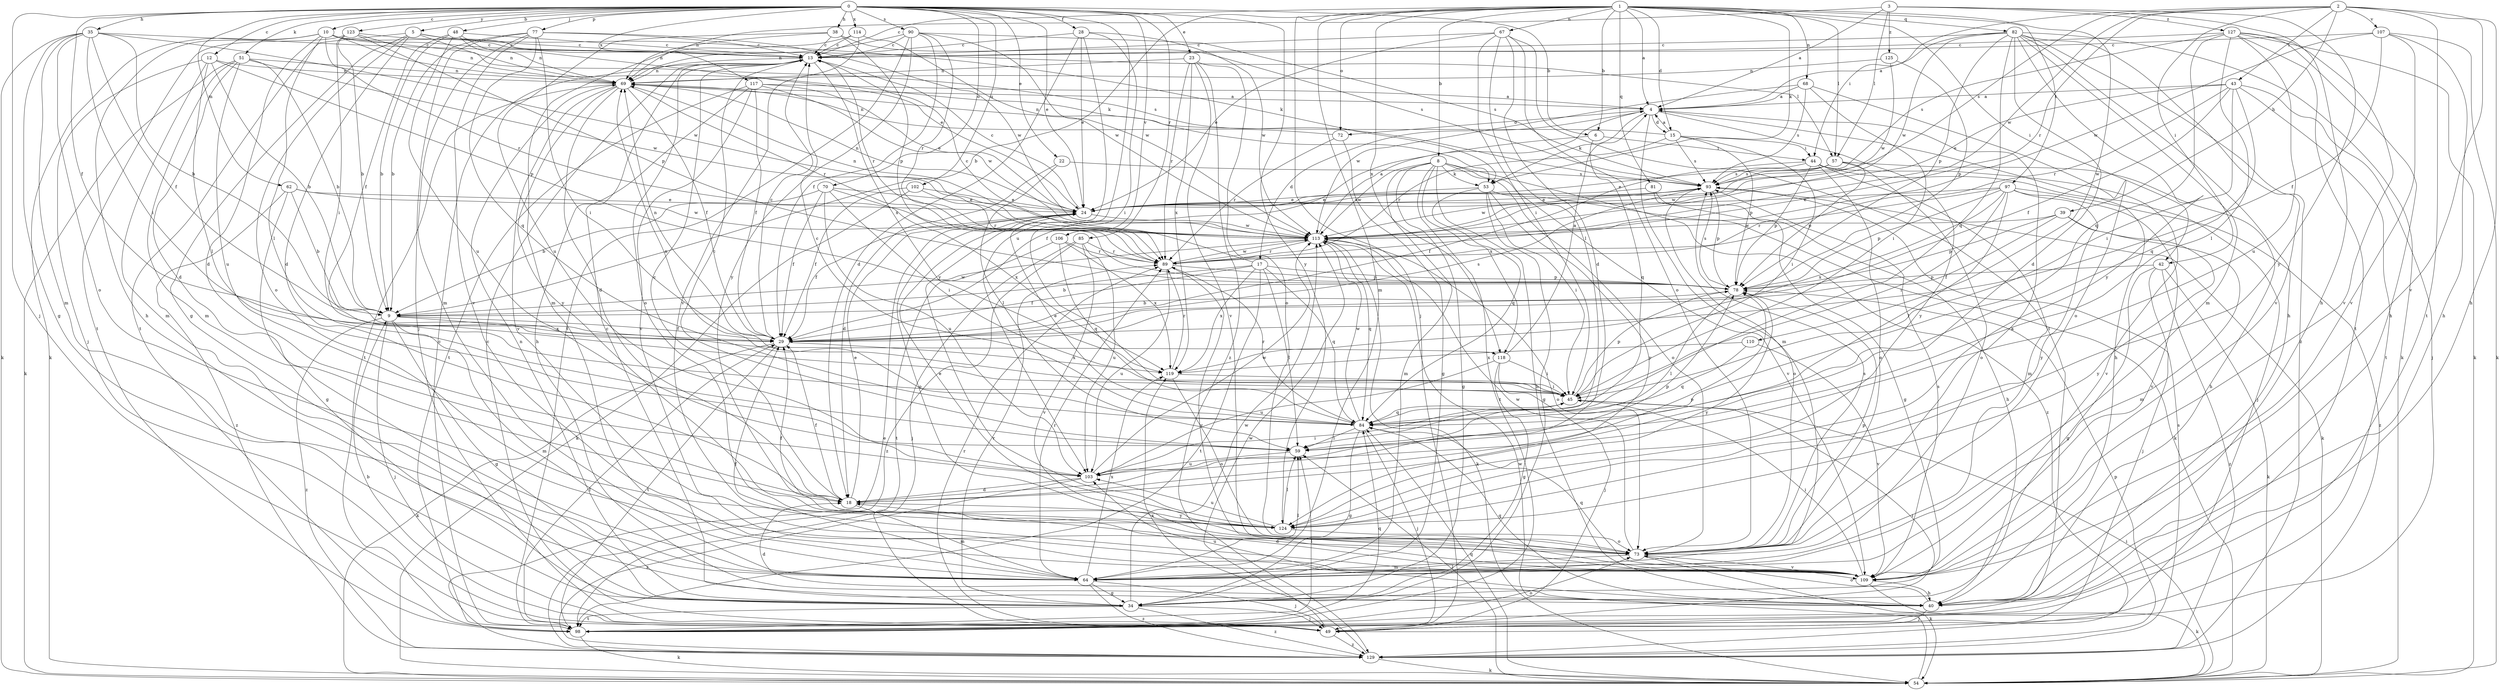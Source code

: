 strict digraph  {
0;
1;
2;
3;
4;
5;
6;
8;
9;
10;
12;
13;
15;
17;
18;
22;
23;
24;
28;
29;
34;
35;
38;
39;
40;
42;
43;
44;
45;
48;
49;
51;
53;
54;
57;
59;
62;
64;
67;
68;
69;
70;
72;
73;
77;
78;
81;
82;
84;
85;
89;
90;
93;
97;
98;
102;
103;
106;
107;
109;
110;
113;
114;
117;
118;
119;
123;
124;
125;
127;
129;
0 -> 5  [label=b];
0 -> 6  [label=b];
0 -> 10  [label=c];
0 -> 12  [label=c];
0 -> 22  [label=e];
0 -> 23  [label=e];
0 -> 24  [label=e];
0 -> 28  [label=f];
0 -> 29  [label=f];
0 -> 35  [label=h];
0 -> 38  [label=h];
0 -> 48  [label=j];
0 -> 49  [label=j];
0 -> 51  [label=k];
0 -> 62  [label=m];
0 -> 70  [label=o];
0 -> 77  [label=p];
0 -> 85  [label=r];
0 -> 90  [label=s];
0 -> 102  [label=u];
0 -> 103  [label=u];
0 -> 106  [label=v];
0 -> 114  [label=x];
0 -> 117  [label=x];
0 -> 123  [label=y];
0 -> 124  [label=y];
1 -> 4  [label=a];
1 -> 6  [label=b];
1 -> 8  [label=b];
1 -> 9  [label=b];
1 -> 13  [label=c];
1 -> 15  [label=d];
1 -> 42  [label=i];
1 -> 49  [label=j];
1 -> 53  [label=k];
1 -> 57  [label=l];
1 -> 64  [label=m];
1 -> 67  [label=n];
1 -> 68  [label=n];
1 -> 72  [label=o];
1 -> 81  [label=q];
1 -> 82  [label=q];
1 -> 97  [label=t];
1 -> 110  [label=w];
1 -> 118  [label=x];
2 -> 39  [label=h];
2 -> 40  [label=h];
2 -> 42  [label=i];
2 -> 43  [label=i];
2 -> 44  [label=i];
2 -> 89  [label=r];
2 -> 93  [label=s];
2 -> 98  [label=t];
2 -> 107  [label=v];
2 -> 109  [label=v];
2 -> 113  [label=w];
3 -> 4  [label=a];
3 -> 40  [label=h];
3 -> 57  [label=l];
3 -> 69  [label=n];
3 -> 124  [label=y];
3 -> 125  [label=z];
3 -> 127  [label=z];
4 -> 15  [label=d];
4 -> 17  [label=d];
4 -> 40  [label=h];
4 -> 53  [label=k];
4 -> 64  [label=m];
4 -> 72  [label=o];
4 -> 124  [label=y];
5 -> 13  [label=c];
5 -> 18  [label=d];
5 -> 34  [label=g];
5 -> 53  [label=k];
5 -> 69  [label=n];
5 -> 73  [label=o];
5 -> 98  [label=t];
6 -> 29  [label=f];
6 -> 44  [label=i];
6 -> 84  [label=q];
8 -> 34  [label=g];
8 -> 40  [label=h];
8 -> 53  [label=k];
8 -> 64  [label=m];
8 -> 73  [label=o];
8 -> 98  [label=t];
8 -> 109  [label=v];
8 -> 113  [label=w];
8 -> 118  [label=x];
8 -> 129  [label=z];
9 -> 29  [label=f];
9 -> 34  [label=g];
9 -> 49  [label=j];
9 -> 64  [label=m];
9 -> 113  [label=w];
9 -> 118  [label=x];
9 -> 129  [label=z];
10 -> 13  [label=c];
10 -> 18  [label=d];
10 -> 40  [label=h];
10 -> 53  [label=k];
10 -> 54  [label=k];
10 -> 57  [label=l];
10 -> 59  [label=l];
10 -> 89  [label=r];
10 -> 93  [label=s];
12 -> 9  [label=b];
12 -> 49  [label=j];
12 -> 59  [label=l];
12 -> 64  [label=m];
12 -> 69  [label=n];
12 -> 78  [label=p];
13 -> 69  [label=n];
13 -> 73  [label=o];
13 -> 89  [label=r];
13 -> 119  [label=x];
15 -> 4  [label=a];
15 -> 44  [label=i];
15 -> 45  [label=i];
15 -> 69  [label=n];
15 -> 78  [label=p];
15 -> 89  [label=r];
15 -> 93  [label=s];
17 -> 9  [label=b];
17 -> 13  [label=c];
17 -> 29  [label=f];
17 -> 59  [label=l];
17 -> 78  [label=p];
17 -> 84  [label=q];
17 -> 98  [label=t];
17 -> 119  [label=x];
18 -> 13  [label=c];
18 -> 24  [label=e];
18 -> 29  [label=f];
18 -> 64  [label=m];
18 -> 78  [label=p];
18 -> 124  [label=y];
22 -> 18  [label=d];
22 -> 59  [label=l];
22 -> 93  [label=s];
23 -> 69  [label=n];
23 -> 73  [label=o];
23 -> 89  [label=r];
23 -> 109  [label=v];
23 -> 119  [label=x];
23 -> 129  [label=z];
24 -> 13  [label=c];
24 -> 29  [label=f];
24 -> 69  [label=n];
24 -> 73  [label=o];
24 -> 93  [label=s];
24 -> 113  [label=w];
28 -> 13  [label=c];
28 -> 18  [label=d];
28 -> 24  [label=e];
28 -> 45  [label=i];
28 -> 113  [label=w];
28 -> 124  [label=y];
29 -> 13  [label=c];
29 -> 54  [label=k];
29 -> 69  [label=n];
29 -> 93  [label=s];
29 -> 98  [label=t];
29 -> 119  [label=x];
34 -> 13  [label=c];
34 -> 49  [label=j];
34 -> 69  [label=n];
34 -> 89  [label=r];
34 -> 98  [label=t];
34 -> 113  [label=w];
34 -> 129  [label=z];
35 -> 9  [label=b];
35 -> 13  [label=c];
35 -> 29  [label=f];
35 -> 34  [label=g];
35 -> 45  [label=i];
35 -> 54  [label=k];
35 -> 64  [label=m];
35 -> 73  [label=o];
35 -> 113  [label=w];
38 -> 13  [label=c];
38 -> 69  [label=n];
38 -> 78  [label=p];
38 -> 93  [label=s];
38 -> 103  [label=u];
39 -> 29  [label=f];
39 -> 64  [label=m];
39 -> 78  [label=p];
39 -> 113  [label=w];
39 -> 124  [label=y];
40 -> 18  [label=d];
40 -> 49  [label=j];
40 -> 73  [label=o];
40 -> 84  [label=q];
40 -> 103  [label=u];
42 -> 34  [label=g];
42 -> 49  [label=j];
42 -> 54  [label=k];
42 -> 78  [label=p];
42 -> 129  [label=z];
43 -> 4  [label=a];
43 -> 24  [label=e];
43 -> 29  [label=f];
43 -> 45  [label=i];
43 -> 49  [label=j];
43 -> 84  [label=q];
43 -> 89  [label=r];
43 -> 98  [label=t];
44 -> 29  [label=f];
44 -> 49  [label=j];
44 -> 64  [label=m];
44 -> 73  [label=o];
44 -> 78  [label=p];
44 -> 93  [label=s];
44 -> 109  [label=v];
45 -> 78  [label=p];
45 -> 84  [label=q];
48 -> 9  [label=b];
48 -> 13  [label=c];
48 -> 24  [label=e];
48 -> 29  [label=f];
48 -> 69  [label=n];
48 -> 103  [label=u];
49 -> 9  [label=b];
49 -> 13  [label=c];
49 -> 45  [label=i];
49 -> 89  [label=r];
49 -> 113  [label=w];
49 -> 129  [label=z];
51 -> 9  [label=b];
51 -> 18  [label=d];
51 -> 54  [label=k];
51 -> 64  [label=m];
51 -> 69  [label=n];
51 -> 103  [label=u];
51 -> 113  [label=w];
53 -> 24  [label=e];
53 -> 34  [label=g];
53 -> 45  [label=i];
53 -> 54  [label=k];
53 -> 84  [label=q];
53 -> 124  [label=y];
54 -> 45  [label=i];
54 -> 59  [label=l];
54 -> 84  [label=q];
54 -> 113  [label=w];
57 -> 24  [label=e];
57 -> 40  [label=h];
57 -> 73  [label=o];
57 -> 78  [label=p];
57 -> 93  [label=s];
57 -> 113  [label=w];
59 -> 13  [label=c];
59 -> 103  [label=u];
62 -> 9  [label=b];
62 -> 24  [label=e];
62 -> 34  [label=g];
62 -> 113  [label=w];
62 -> 129  [label=z];
64 -> 29  [label=f];
64 -> 34  [label=g];
64 -> 49  [label=j];
64 -> 59  [label=l];
64 -> 89  [label=r];
64 -> 119  [label=x];
64 -> 129  [label=z];
67 -> 13  [label=c];
67 -> 18  [label=d];
67 -> 24  [label=e];
67 -> 45  [label=i];
67 -> 59  [label=l];
67 -> 73  [label=o];
67 -> 98  [label=t];
68 -> 4  [label=a];
68 -> 45  [label=i];
68 -> 73  [label=o];
68 -> 93  [label=s];
68 -> 113  [label=w];
69 -> 4  [label=a];
69 -> 18  [label=d];
69 -> 29  [label=f];
69 -> 89  [label=r];
69 -> 98  [label=t];
69 -> 109  [label=v];
69 -> 124  [label=y];
70 -> 9  [label=b];
70 -> 24  [label=e];
70 -> 29  [label=f];
70 -> 45  [label=i];
70 -> 103  [label=u];
70 -> 119  [label=x];
72 -> 34  [label=g];
72 -> 69  [label=n];
72 -> 89  [label=r];
73 -> 4  [label=a];
73 -> 54  [label=k];
73 -> 64  [label=m];
73 -> 78  [label=p];
73 -> 93  [label=s];
73 -> 109  [label=v];
73 -> 113  [label=w];
77 -> 9  [label=b];
77 -> 13  [label=c];
77 -> 45  [label=i];
77 -> 49  [label=j];
77 -> 64  [label=m];
77 -> 84  [label=q];
77 -> 109  [label=v];
77 -> 113  [label=w];
78 -> 9  [label=b];
78 -> 59  [label=l];
78 -> 93  [label=s];
78 -> 124  [label=y];
81 -> 24  [label=e];
81 -> 34  [label=g];
81 -> 40  [label=h];
82 -> 4  [label=a];
82 -> 13  [label=c];
82 -> 18  [label=d];
82 -> 40  [label=h];
82 -> 54  [label=k];
82 -> 64  [label=m];
82 -> 78  [label=p];
82 -> 84  [label=q];
82 -> 109  [label=v];
82 -> 113  [label=w];
82 -> 124  [label=y];
82 -> 129  [label=z];
84 -> 13  [label=c];
84 -> 24  [label=e];
84 -> 34  [label=g];
84 -> 49  [label=j];
84 -> 59  [label=l];
84 -> 69  [label=n];
84 -> 89  [label=r];
84 -> 113  [label=w];
85 -> 49  [label=j];
85 -> 89  [label=r];
85 -> 103  [label=u];
85 -> 109  [label=v];
85 -> 129  [label=z];
89 -> 78  [label=p];
89 -> 103  [label=u];
89 -> 109  [label=v];
89 -> 113  [label=w];
90 -> 13  [label=c];
90 -> 29  [label=f];
90 -> 69  [label=n];
90 -> 89  [label=r];
90 -> 93  [label=s];
90 -> 98  [label=t];
90 -> 113  [label=w];
90 -> 124  [label=y];
93 -> 24  [label=e];
93 -> 54  [label=k];
93 -> 73  [label=o];
93 -> 78  [label=p];
93 -> 113  [label=w];
97 -> 24  [label=e];
97 -> 45  [label=i];
97 -> 59  [label=l];
97 -> 78  [label=p];
97 -> 89  [label=r];
97 -> 109  [label=v];
97 -> 119  [label=x];
97 -> 124  [label=y];
97 -> 129  [label=z];
98 -> 13  [label=c];
98 -> 29  [label=f];
98 -> 54  [label=k];
98 -> 59  [label=l];
98 -> 73  [label=o];
98 -> 84  [label=q];
102 -> 24  [label=e];
102 -> 29  [label=f];
102 -> 54  [label=k];
102 -> 89  [label=r];
103 -> 18  [label=d];
103 -> 45  [label=i];
103 -> 78  [label=p];
103 -> 113  [label=w];
103 -> 129  [label=z];
106 -> 84  [label=q];
106 -> 89  [label=r];
106 -> 98  [label=t];
106 -> 119  [label=x];
107 -> 13  [label=c];
107 -> 29  [label=f];
107 -> 40  [label=h];
107 -> 54  [label=k];
107 -> 109  [label=v];
107 -> 113  [label=w];
109 -> 18  [label=d];
109 -> 40  [label=h];
109 -> 45  [label=i];
109 -> 54  [label=k];
109 -> 84  [label=q];
109 -> 93  [label=s];
110 -> 84  [label=q];
110 -> 109  [label=v];
110 -> 119  [label=x];
113 -> 4  [label=a];
113 -> 54  [label=k];
113 -> 69  [label=n];
113 -> 73  [label=o];
113 -> 84  [label=q];
113 -> 89  [label=r];
114 -> 13  [label=c];
114 -> 64  [label=m];
114 -> 109  [label=v];
114 -> 113  [label=w];
117 -> 4  [label=a];
117 -> 24  [label=e];
117 -> 29  [label=f];
117 -> 40  [label=h];
117 -> 98  [label=t];
117 -> 109  [label=v];
117 -> 113  [label=w];
118 -> 4  [label=a];
118 -> 34  [label=g];
118 -> 45  [label=i];
118 -> 49  [label=j];
118 -> 103  [label=u];
119 -> 45  [label=i];
119 -> 73  [label=o];
119 -> 89  [label=r];
123 -> 9  [label=b];
123 -> 13  [label=c];
123 -> 45  [label=i];
123 -> 69  [label=n];
123 -> 78  [label=p];
123 -> 98  [label=t];
124 -> 24  [label=e];
124 -> 29  [label=f];
124 -> 59  [label=l];
124 -> 73  [label=o];
124 -> 103  [label=u];
125 -> 69  [label=n];
125 -> 78  [label=p];
125 -> 113  [label=w];
127 -> 13  [label=c];
127 -> 40  [label=h];
127 -> 54  [label=k];
127 -> 59  [label=l];
127 -> 84  [label=q];
127 -> 93  [label=s];
127 -> 98  [label=t];
127 -> 103  [label=u];
127 -> 109  [label=v];
129 -> 24  [label=e];
129 -> 54  [label=k];
129 -> 78  [label=p];
129 -> 93  [label=s];
129 -> 119  [label=x];
}
